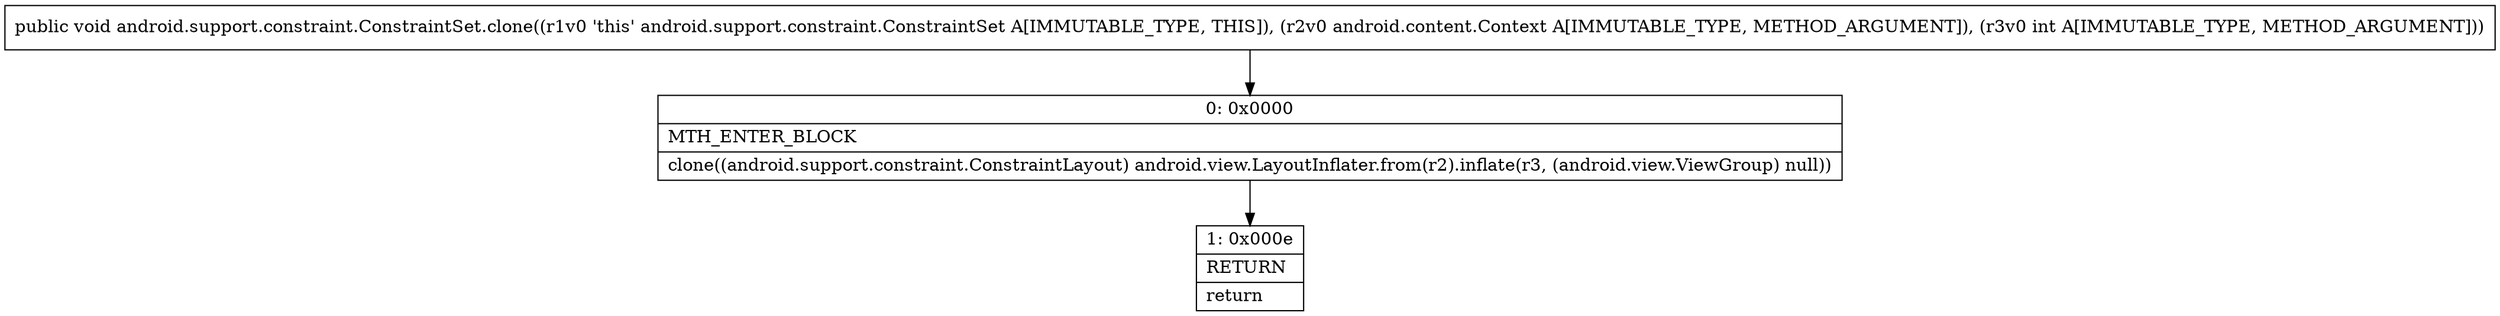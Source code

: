 digraph "CFG forandroid.support.constraint.ConstraintSet.clone(Landroid\/content\/Context;I)V" {
Node_0 [shape=record,label="{0\:\ 0x0000|MTH_ENTER_BLOCK\l|clone((android.support.constraint.ConstraintLayout) android.view.LayoutInflater.from(r2).inflate(r3, (android.view.ViewGroup) null))\l}"];
Node_1 [shape=record,label="{1\:\ 0x000e|RETURN\l|return\l}"];
MethodNode[shape=record,label="{public void android.support.constraint.ConstraintSet.clone((r1v0 'this' android.support.constraint.ConstraintSet A[IMMUTABLE_TYPE, THIS]), (r2v0 android.content.Context A[IMMUTABLE_TYPE, METHOD_ARGUMENT]), (r3v0 int A[IMMUTABLE_TYPE, METHOD_ARGUMENT])) }"];
MethodNode -> Node_0;
Node_0 -> Node_1;
}

